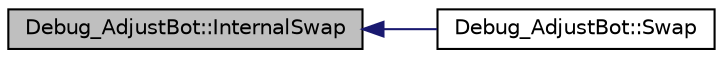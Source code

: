 digraph "Debug_AdjustBot::InternalSwap"
{
 // INTERACTIVE_SVG=YES
  edge [fontname="Helvetica",fontsize="10",labelfontname="Helvetica",labelfontsize="10"];
  node [fontname="Helvetica",fontsize="10",shape=record];
  rankdir="LR";
  Node1 [label="Debug_AdjustBot::InternalSwap",height=0.2,width=0.4,color="black", fillcolor="grey75", style="filled", fontcolor="black"];
  Node1 -> Node2 [dir="back",color="midnightblue",fontsize="10",style="solid",fontname="Helvetica"];
  Node2 [label="Debug_AdjustBot::Swap",height=0.2,width=0.4,color="black", fillcolor="white", style="filled",URL="$de/dd5/class_debug___adjust_bot.html#afe21f2c175e807d64449d9ea681340f3"];
}
